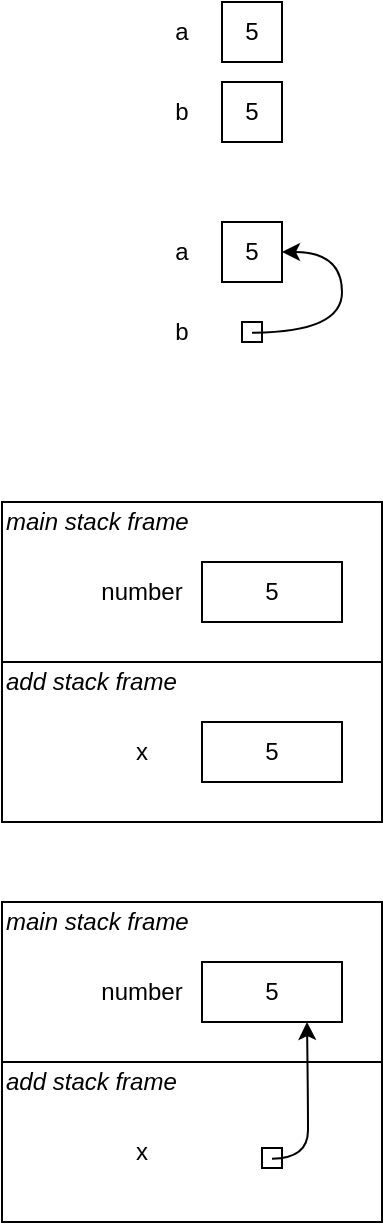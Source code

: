 <mxfile version="26.2.2">
  <diagram id="opj-drgV3lybiYYwfv0Y" name="Page-1">
    <mxGraphModel dx="1092" dy="993" grid="1" gridSize="10" guides="1" tooltips="1" connect="1" arrows="1" fold="1" page="1" pageScale="1" pageWidth="850" pageHeight="1100" math="0" shadow="0">
      <root>
        <mxCell id="0" />
        <mxCell id="1" parent="0" />
        <mxCell id="FACe137tZp1rDgbuSHm2-31" value="" style="rounded=0;whiteSpace=wrap;html=1;" parent="1" vertex="1">
          <mxGeometry x="170" y="450" width="190" height="80" as="geometry" />
        </mxCell>
        <mxCell id="FACe137tZp1rDgbuSHm2-30" value="" style="rounded=0;whiteSpace=wrap;html=1;" parent="1" vertex="1">
          <mxGeometry x="170" y="370" width="190" height="80" as="geometry" />
        </mxCell>
        <mxCell id="FACe137tZp1rDgbuSHm2-3" value="" style="group" parent="1" vertex="1" connectable="0">
          <mxGeometry x="240" y="120" width="70" height="30" as="geometry" />
        </mxCell>
        <mxCell id="FACe137tZp1rDgbuSHm2-1" value="5" style="rounded=0;whiteSpace=wrap;html=1;" parent="FACe137tZp1rDgbuSHm2-3" vertex="1">
          <mxGeometry x="40" width="30" height="30" as="geometry" />
        </mxCell>
        <mxCell id="FACe137tZp1rDgbuSHm2-2" value="a" style="text;html=1;strokeColor=none;fillColor=none;align=center;verticalAlign=middle;whiteSpace=wrap;rounded=0;" parent="FACe137tZp1rDgbuSHm2-3" vertex="1">
          <mxGeometry y="5" width="40" height="20" as="geometry" />
        </mxCell>
        <mxCell id="FACe137tZp1rDgbuSHm2-4" value="" style="group" parent="1" vertex="1" connectable="0">
          <mxGeometry x="240" y="160" width="70" height="30" as="geometry" />
        </mxCell>
        <mxCell id="FACe137tZp1rDgbuSHm2-5" value="5" style="rounded=0;whiteSpace=wrap;html=1;" parent="FACe137tZp1rDgbuSHm2-4" vertex="1">
          <mxGeometry x="40" width="30" height="30" as="geometry" />
        </mxCell>
        <mxCell id="FACe137tZp1rDgbuSHm2-6" value="b" style="text;html=1;strokeColor=none;fillColor=none;align=center;verticalAlign=middle;whiteSpace=wrap;rounded=0;" parent="FACe137tZp1rDgbuSHm2-4" vertex="1">
          <mxGeometry y="5" width="40" height="20" as="geometry" />
        </mxCell>
        <mxCell id="FACe137tZp1rDgbuSHm2-9" value="" style="group" parent="1" vertex="1" connectable="0">
          <mxGeometry x="240" y="230" width="70" height="30" as="geometry" />
        </mxCell>
        <mxCell id="FACe137tZp1rDgbuSHm2-10" value="5" style="rounded=0;whiteSpace=wrap;html=1;" parent="FACe137tZp1rDgbuSHm2-9" vertex="1">
          <mxGeometry x="40" width="30" height="30" as="geometry" />
        </mxCell>
        <mxCell id="FACe137tZp1rDgbuSHm2-11" value="a" style="text;html=1;strokeColor=none;fillColor=none;align=center;verticalAlign=middle;whiteSpace=wrap;rounded=0;" parent="FACe137tZp1rDgbuSHm2-9" vertex="1">
          <mxGeometry y="5" width="40" height="20" as="geometry" />
        </mxCell>
        <mxCell id="FACe137tZp1rDgbuSHm2-12" value="" style="group" parent="1" vertex="1" connectable="0">
          <mxGeometry x="240" y="270" width="70" height="30" as="geometry" />
        </mxCell>
        <mxCell id="FACe137tZp1rDgbuSHm2-13" value="" style="rounded=0;whiteSpace=wrap;html=1;" parent="FACe137tZp1rDgbuSHm2-12" vertex="1">
          <mxGeometry x="50" y="10" width="10" height="10" as="geometry" />
        </mxCell>
        <mxCell id="FACe137tZp1rDgbuSHm2-14" value="b" style="text;html=1;strokeColor=none;fillColor=none;align=center;verticalAlign=middle;whiteSpace=wrap;rounded=0;" parent="FACe137tZp1rDgbuSHm2-12" vertex="1">
          <mxGeometry y="5" width="40" height="20" as="geometry" />
        </mxCell>
        <mxCell id="FACe137tZp1rDgbuSHm2-16" value="" style="endArrow=classic;html=1;entryX=1;entryY=0.5;entryDx=0;entryDy=0;edgeStyle=orthogonalEdgeStyle;curved=1;exitX=0.5;exitY=0.533;exitDx=0;exitDy=0;exitPerimeter=0;" parent="1" source="FACe137tZp1rDgbuSHm2-13" target="FACe137tZp1rDgbuSHm2-10" edge="1">
          <mxGeometry width="50" height="50" relative="1" as="geometry">
            <mxPoint x="310" y="280" as="sourcePoint" />
            <mxPoint x="360" y="230" as="targetPoint" />
            <Array as="points">
              <mxPoint x="340" y="286" />
              <mxPoint x="340" y="245" />
            </Array>
          </mxGeometry>
        </mxCell>
        <mxCell id="FACe137tZp1rDgbuSHm2-22" value="" style="group" parent="1" vertex="1" connectable="0">
          <mxGeometry x="230" y="400" width="110" height="30" as="geometry" />
        </mxCell>
        <mxCell id="FACe137tZp1rDgbuSHm2-23" value="5" style="rounded=0;whiteSpace=wrap;html=1;" parent="FACe137tZp1rDgbuSHm2-22" vertex="1">
          <mxGeometry x="40" width="70" height="30" as="geometry" />
        </mxCell>
        <mxCell id="FACe137tZp1rDgbuSHm2-24" value="number" style="text;html=1;strokeColor=none;fillColor=none;align=center;verticalAlign=middle;whiteSpace=wrap;rounded=0;" parent="FACe137tZp1rDgbuSHm2-22" vertex="1">
          <mxGeometry x="-20" y="5" width="60" height="20" as="geometry" />
        </mxCell>
        <mxCell id="FACe137tZp1rDgbuSHm2-29" value="&lt;i&gt;main stack frame&lt;/i&gt;" style="text;html=1;strokeColor=none;fillColor=none;align=left;verticalAlign=middle;whiteSpace=wrap;rounded=0;" parent="1" vertex="1">
          <mxGeometry x="170" y="370" width="190" height="20" as="geometry" />
        </mxCell>
        <mxCell id="FACe137tZp1rDgbuSHm2-32" value="" style="group" parent="1" vertex="1" connectable="0">
          <mxGeometry x="230" y="480" width="110" height="30" as="geometry" />
        </mxCell>
        <mxCell id="FACe137tZp1rDgbuSHm2-33" value="5" style="rounded=0;whiteSpace=wrap;html=1;" parent="FACe137tZp1rDgbuSHm2-32" vertex="1">
          <mxGeometry x="40" width="70" height="30" as="geometry" />
        </mxCell>
        <mxCell id="FACe137tZp1rDgbuSHm2-34" value="x" style="text;html=1;strokeColor=none;fillColor=none;align=center;verticalAlign=middle;whiteSpace=wrap;rounded=0;" parent="FACe137tZp1rDgbuSHm2-32" vertex="1">
          <mxGeometry x="-20" y="5" width="60" height="20" as="geometry" />
        </mxCell>
        <mxCell id="FACe137tZp1rDgbuSHm2-36" value="&lt;i&gt;add stack frame&lt;/i&gt;" style="text;html=1;strokeColor=none;fillColor=none;align=left;verticalAlign=middle;whiteSpace=wrap;rounded=0;" parent="1" vertex="1">
          <mxGeometry x="170" y="450" width="190" height="20" as="geometry" />
        </mxCell>
        <mxCell id="FACe137tZp1rDgbuSHm2-37" value="" style="rounded=0;whiteSpace=wrap;html=1;" parent="1" vertex="1">
          <mxGeometry x="170" y="650" width="190" height="80" as="geometry" />
        </mxCell>
        <mxCell id="FACe137tZp1rDgbuSHm2-38" value="" style="rounded=0;whiteSpace=wrap;html=1;" parent="1" vertex="1">
          <mxGeometry x="170" y="570" width="190" height="80" as="geometry" />
        </mxCell>
        <mxCell id="FACe137tZp1rDgbuSHm2-39" value="" style="group" parent="1" vertex="1" connectable="0">
          <mxGeometry x="230" y="600" width="110" height="30" as="geometry" />
        </mxCell>
        <mxCell id="FACe137tZp1rDgbuSHm2-40" value="5" style="rounded=0;whiteSpace=wrap;html=1;" parent="FACe137tZp1rDgbuSHm2-39" vertex="1">
          <mxGeometry x="40" width="70" height="30" as="geometry" />
        </mxCell>
        <mxCell id="FACe137tZp1rDgbuSHm2-41" value="number" style="text;html=1;strokeColor=none;fillColor=none;align=center;verticalAlign=middle;whiteSpace=wrap;rounded=0;" parent="FACe137tZp1rDgbuSHm2-39" vertex="1">
          <mxGeometry x="-20" y="5" width="60" height="20" as="geometry" />
        </mxCell>
        <mxCell id="FACe137tZp1rDgbuSHm2-42" value="&lt;i&gt;main stack frame&lt;/i&gt;" style="text;html=1;strokeColor=none;fillColor=none;align=left;verticalAlign=middle;whiteSpace=wrap;rounded=0;" parent="1" vertex="1">
          <mxGeometry x="170" y="570" width="190" height="20" as="geometry" />
        </mxCell>
        <mxCell id="FACe137tZp1rDgbuSHm2-43" value="" style="group" parent="1" vertex="1" connectable="0">
          <mxGeometry x="230" y="680" width="110" height="30" as="geometry" />
        </mxCell>
        <mxCell id="FACe137tZp1rDgbuSHm2-45" value="x" style="text;html=1;strokeColor=none;fillColor=none;align=center;verticalAlign=middle;whiteSpace=wrap;rounded=0;" parent="FACe137tZp1rDgbuSHm2-43" vertex="1">
          <mxGeometry x="-20" y="5" width="60" height="20" as="geometry" />
        </mxCell>
        <mxCell id="FACe137tZp1rDgbuSHm2-46" value="&lt;i&gt;add stack frame&lt;/i&gt;" style="text;html=1;strokeColor=none;fillColor=none;align=left;verticalAlign=middle;whiteSpace=wrap;rounded=0;" parent="1" vertex="1">
          <mxGeometry x="170" y="650" width="190" height="20" as="geometry" />
        </mxCell>
        <mxCell id="FACe137tZp1rDgbuSHm2-48" value="" style="rounded=0;whiteSpace=wrap;html=1;" parent="1" vertex="1">
          <mxGeometry x="300" y="693" width="10" height="10" as="geometry" />
        </mxCell>
        <mxCell id="FACe137tZp1rDgbuSHm2-49" value="" style="endArrow=classic;html=1;entryX=0.75;entryY=1;entryDx=0;entryDy=0;edgeStyle=orthogonalEdgeStyle;curved=1;exitX=0.5;exitY=0.533;exitDx=0;exitDy=0;exitPerimeter=0;" parent="1" source="FACe137tZp1rDgbuSHm2-48" target="FACe137tZp1rDgbuSHm2-40" edge="1">
          <mxGeometry width="50" height="50" relative="1" as="geometry">
            <mxPoint x="320" y="693" as="sourcePoint" />
            <mxPoint x="320" y="658.0" as="targetPoint" />
            <Array as="points">
              <mxPoint x="323" y="698" />
              <mxPoint x="323" y="670" />
              <mxPoint x="323" y="670" />
            </Array>
          </mxGeometry>
        </mxCell>
      </root>
    </mxGraphModel>
  </diagram>
</mxfile>
